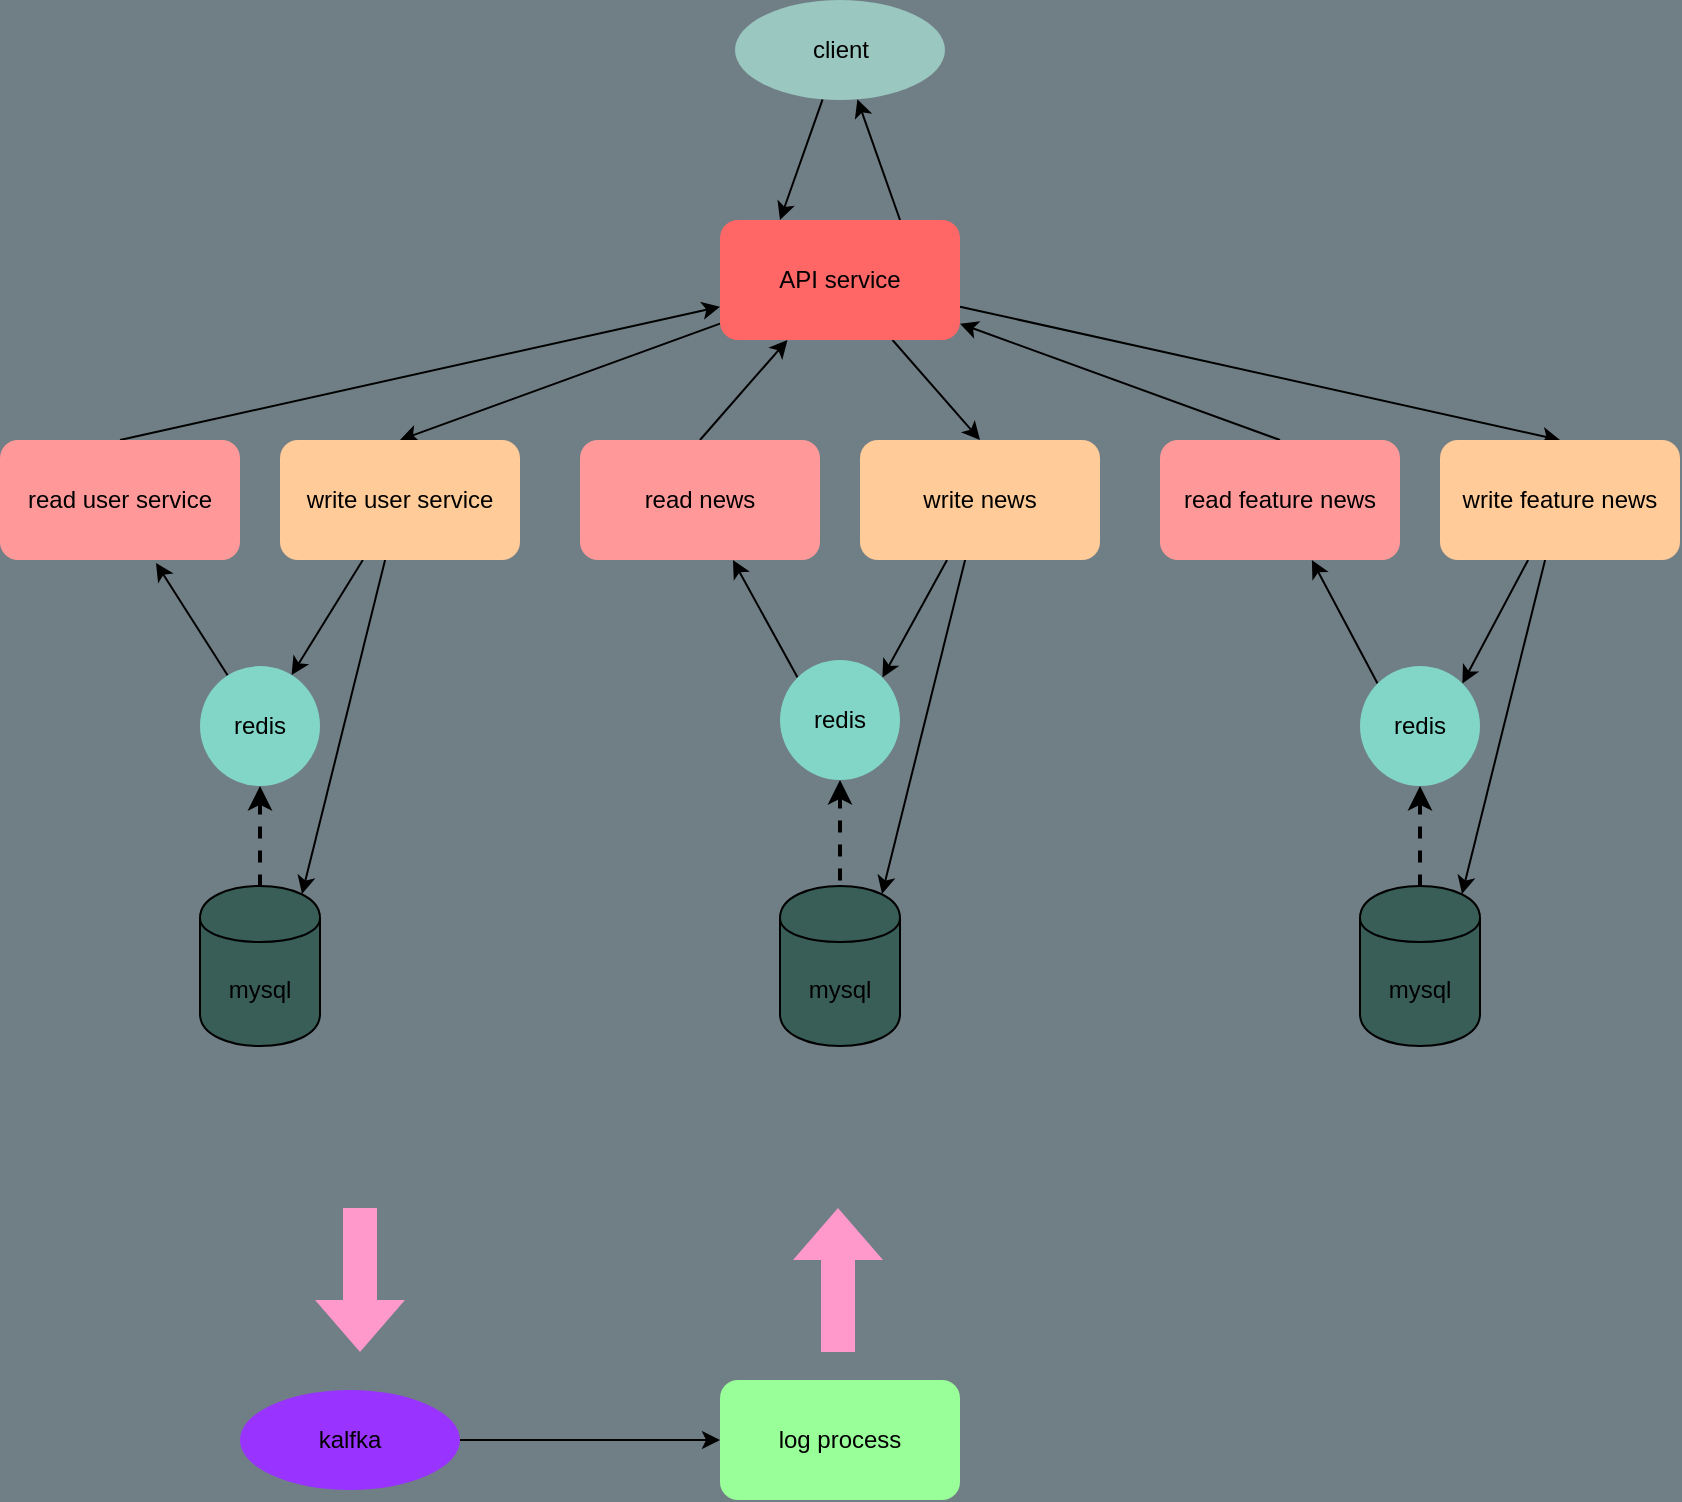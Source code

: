 <mxfile version="12.3.2" type="device" pages="1"><diagram id="6a731a19-8d31-9384-78a2-239565b7b9f0" name="Page-1"><mxGraphModel dx="904" dy="659" grid="1" gridSize="10" guides="1" tooltips="1" connect="1" arrows="1" fold="1" page="1" pageScale="1" pageWidth="1390" pageHeight="980" background="#707E86" math="0" shadow="0"><root><mxCell id="0"/><mxCell id="1" parent="0"/><mxCell id="vKZXWOG4II6YXluyUBqf-16" style="edgeStyle=none;rounded=0;orthogonalLoop=1;jettySize=auto;html=1;entryX=0.25;entryY=0;entryDx=0;entryDy=0;" edge="1" parent="1" source="vKZXWOG4II6YXluyUBqf-13" target="vKZXWOG4II6YXluyUBqf-14"><mxGeometry relative="1" as="geometry"/></mxCell><mxCell id="vKZXWOG4II6YXluyUBqf-13" value="client" style="ellipse;whiteSpace=wrap;html=1;rounded=1;strokeColor=none;fillColor=#9AC7BF;" vertex="1" parent="1"><mxGeometry x="507.5" y="80" width="105" height="50" as="geometry"/></mxCell><mxCell id="vKZXWOG4II6YXluyUBqf-17" style="edgeStyle=none;rounded=0;orthogonalLoop=1;jettySize=auto;html=1;exitX=0.75;exitY=0;exitDx=0;exitDy=0;" edge="1" parent="1" source="vKZXWOG4II6YXluyUBqf-14" target="vKZXWOG4II6YXluyUBqf-13"><mxGeometry relative="1" as="geometry"/></mxCell><mxCell id="vKZXWOG4II6YXluyUBqf-42" style="edgeStyle=none;rounded=0;orthogonalLoop=1;jettySize=auto;html=1;entryX=0.5;entryY=0;entryDx=0;entryDy=0;startArrow=classic;startFill=1;endArrow=none;endFill=0;" edge="1" parent="1" source="vKZXWOG4II6YXluyUBqf-14" target="vKZXWOG4II6YXluyUBqf-29"><mxGeometry relative="1" as="geometry"/></mxCell><mxCell id="vKZXWOG4II6YXluyUBqf-57" style="edgeStyle=none;rounded=0;orthogonalLoop=1;jettySize=auto;html=1;entryX=0.5;entryY=0;entryDx=0;entryDy=0;startArrow=none;startFill=0;endArrow=classic;endFill=1;strokeWidth=1;" edge="1" parent="1" source="vKZXWOG4II6YXluyUBqf-14" target="vKZXWOG4II6YXluyUBqf-52"><mxGeometry relative="1" as="geometry"/></mxCell><mxCell id="vKZXWOG4II6YXluyUBqf-58" style="edgeStyle=none;rounded=0;orthogonalLoop=1;jettySize=auto;html=1;entryX=0.5;entryY=0;entryDx=0;entryDy=0;startArrow=classic;startFill=1;endArrow=none;endFill=0;strokeWidth=1;" edge="1" parent="1" source="vKZXWOG4II6YXluyUBqf-14" target="vKZXWOG4II6YXluyUBqf-18"><mxGeometry relative="1" as="geometry"/></mxCell><mxCell id="vKZXWOG4II6YXluyUBqf-59" style="edgeStyle=none;rounded=0;orthogonalLoop=1;jettySize=auto;html=1;entryX=0.5;entryY=0;entryDx=0;entryDy=0;startArrow=none;startFill=0;endArrow=classic;endFill=1;strokeWidth=1;" edge="1" parent="1" source="vKZXWOG4II6YXluyUBqf-14" target="vKZXWOG4II6YXluyUBqf-54"><mxGeometry relative="1" as="geometry"/></mxCell><mxCell id="vKZXWOG4II6YXluyUBqf-60" style="edgeStyle=none;rounded=0;orthogonalLoop=1;jettySize=auto;html=1;entryX=0.5;entryY=0;entryDx=0;entryDy=0;startArrow=classic;startFill=1;endArrow=none;endFill=0;strokeWidth=1;" edge="1" parent="1" source="vKZXWOG4II6YXluyUBqf-14" target="vKZXWOG4II6YXluyUBqf-36"><mxGeometry relative="1" as="geometry"/></mxCell><mxCell id="vKZXWOG4II6YXluyUBqf-61" style="edgeStyle=none;rounded=0;orthogonalLoop=1;jettySize=auto;html=1;entryX=0.5;entryY=0;entryDx=0;entryDy=0;startArrow=none;startFill=0;endArrow=classic;endFill=1;strokeWidth=1;" edge="1" parent="1" source="vKZXWOG4II6YXluyUBqf-14" target="vKZXWOG4II6YXluyUBqf-53"><mxGeometry relative="1" as="geometry"/></mxCell><mxCell id="vKZXWOG4II6YXluyUBqf-14" value="API service" style="rounded=1;whiteSpace=wrap;html=1;fillColor=#FF6666;strokeColor=none;" vertex="1" parent="1"><mxGeometry x="500" y="190" width="120" height="60" as="geometry"/></mxCell><mxCell id="vKZXWOG4II6YXluyUBqf-44" style="edgeStyle=none;rounded=0;orthogonalLoop=1;jettySize=auto;html=1;exitX=0.65;exitY=1.025;exitDx=0;exitDy=0;startArrow=classic;startFill=1;endArrow=none;endFill=0;strokeWidth=1;exitPerimeter=0;" edge="1" parent="1" source="vKZXWOG4II6YXluyUBqf-18" target="vKZXWOG4II6YXluyUBqf-22"><mxGeometry relative="1" as="geometry"/></mxCell><mxCell id="vKZXWOG4II6YXluyUBqf-18" value="read user service" style="rounded=1;whiteSpace=wrap;html=1;fillColor=#FF9999;strokeColor=none;" vertex="1" parent="1"><mxGeometry x="140" y="300" width="120" height="60" as="geometry"/></mxCell><mxCell id="vKZXWOG4II6YXluyUBqf-21" value="mysql" style="shape=cylinder;whiteSpace=wrap;html=1;boundedLbl=1;backgroundOutline=1;rounded=1;fillColor=#395E58;strokeColor=#000000;" vertex="1" parent="1"><mxGeometry x="240" y="523" width="60" height="80" as="geometry"/></mxCell><mxCell id="vKZXWOG4II6YXluyUBqf-47" style="edgeStyle=none;rounded=0;orthogonalLoop=1;jettySize=auto;html=1;entryX=0.5;entryY=0;entryDx=0;entryDy=0;startArrow=classic;startFill=1;endArrow=none;endFill=0;dashed=1;strokeWidth=2;" edge="1" parent="1" source="vKZXWOG4II6YXluyUBqf-22" target="vKZXWOG4II6YXluyUBqf-21"><mxGeometry relative="1" as="geometry"/></mxCell><mxCell id="vKZXWOG4II6YXluyUBqf-22" value="redis" style="ellipse;whiteSpace=wrap;html=1;aspect=fixed;rounded=1;fillColor=#81D6C7;strokeColor=none;" vertex="1" parent="1"><mxGeometry x="240" y="413" width="60" height="60" as="geometry"/></mxCell><mxCell id="vKZXWOG4II6YXluyUBqf-45" style="edgeStyle=none;rounded=0;orthogonalLoop=1;jettySize=auto;html=1;entryX=0;entryY=0;entryDx=0;entryDy=0;startArrow=classic;startFill=1;endArrow=none;endFill=0;strokeWidth=1;" edge="1" parent="1" source="vKZXWOG4II6YXluyUBqf-29" target="vKZXWOG4II6YXluyUBqf-34"><mxGeometry relative="1" as="geometry"/></mxCell><mxCell id="vKZXWOG4II6YXluyUBqf-29" value="read news" style="rounded=1;whiteSpace=wrap;html=1;fillColor=#FF9999;strokeColor=none;" vertex="1" parent="1"><mxGeometry x="430" y="300" width="120" height="60" as="geometry"/></mxCell><mxCell id="vKZXWOG4II6YXluyUBqf-30" value="mysql" style="shape=cylinder;whiteSpace=wrap;html=1;boundedLbl=1;backgroundOutline=1;rounded=1;fillColor=#395E58;strokeColor=#000000;" vertex="1" parent="1"><mxGeometry x="530" y="523" width="60" height="80" as="geometry"/></mxCell><mxCell id="vKZXWOG4II6YXluyUBqf-49" style="edgeStyle=none;rounded=0;orthogonalLoop=1;jettySize=auto;html=1;entryX=0.5;entryY=0;entryDx=0;entryDy=0;dashed=1;startArrow=classic;startFill=1;endArrow=none;endFill=0;strokeWidth=2;" edge="1" parent="1" source="vKZXWOG4II6YXluyUBqf-34" target="vKZXWOG4II6YXluyUBqf-30"><mxGeometry relative="1" as="geometry"/></mxCell><mxCell id="vKZXWOG4II6YXluyUBqf-34" value="redis" style="ellipse;whiteSpace=wrap;html=1;aspect=fixed;rounded=1;fillColor=#81D6C7;strokeColor=none;" vertex="1" parent="1"><mxGeometry x="530" y="410" width="60" height="60" as="geometry"/></mxCell><mxCell id="vKZXWOG4II6YXluyUBqf-46" style="edgeStyle=none;rounded=0;orthogonalLoop=1;jettySize=auto;html=1;entryX=0;entryY=0;entryDx=0;entryDy=0;startArrow=classic;startFill=1;endArrow=none;endFill=0;strokeWidth=1;" edge="1" parent="1" source="vKZXWOG4II6YXluyUBqf-36" target="vKZXWOG4II6YXluyUBqf-41"><mxGeometry relative="1" as="geometry"/></mxCell><mxCell id="vKZXWOG4II6YXluyUBqf-36" value="read feature news" style="rounded=1;whiteSpace=wrap;html=1;fillColor=#FF9999;strokeColor=none;" vertex="1" parent="1"><mxGeometry x="720" y="300" width="120" height="60" as="geometry"/></mxCell><mxCell id="vKZXWOG4II6YXluyUBqf-37" value="mysql" style="shape=cylinder;whiteSpace=wrap;html=1;boundedLbl=1;backgroundOutline=1;rounded=1;fillColor=#395E58;strokeColor=#000000;" vertex="1" parent="1"><mxGeometry x="820" y="523" width="60" height="80" as="geometry"/></mxCell><mxCell id="vKZXWOG4II6YXluyUBqf-50" style="edgeStyle=none;rounded=0;orthogonalLoop=1;jettySize=auto;html=1;entryX=0.5;entryY=0;entryDx=0;entryDy=0;dashed=1;startArrow=classic;startFill=1;endArrow=none;endFill=0;strokeWidth=2;" edge="1" parent="1" source="vKZXWOG4II6YXluyUBqf-41" target="vKZXWOG4II6YXluyUBqf-37"><mxGeometry relative="1" as="geometry"/></mxCell><mxCell id="vKZXWOG4II6YXluyUBqf-41" value="redis" style="ellipse;whiteSpace=wrap;html=1;aspect=fixed;rounded=1;fillColor=#81D6C7;strokeColor=none;" vertex="1" parent="1"><mxGeometry x="820" y="413" width="60" height="60" as="geometry"/></mxCell><mxCell id="vKZXWOG4II6YXluyUBqf-51" style="edgeStyle=none;rounded=0;orthogonalLoop=1;jettySize=auto;html=1;exitX=0;exitY=0.5;exitDx=0;exitDy=0;dashed=1;startArrow=none;startFill=0;endArrow=openThin;endFill=0;strokeWidth=2;" edge="1" parent="1" source="vKZXWOG4II6YXluyUBqf-29" target="vKZXWOG4II6YXluyUBqf-29"><mxGeometry relative="1" as="geometry"/></mxCell><mxCell id="vKZXWOG4II6YXluyUBqf-62" style="edgeStyle=none;rounded=0;orthogonalLoop=1;jettySize=auto;html=1;startArrow=none;startFill=0;endArrow=classic;endFill=1;strokeWidth=1;" edge="1" parent="1" source="vKZXWOG4II6YXluyUBqf-52" target="vKZXWOG4II6YXluyUBqf-22"><mxGeometry relative="1" as="geometry"/></mxCell><mxCell id="vKZXWOG4II6YXluyUBqf-63" style="edgeStyle=none;rounded=0;orthogonalLoop=1;jettySize=auto;html=1;entryX=0.85;entryY=0.05;entryDx=0;entryDy=0;entryPerimeter=0;startArrow=none;startFill=0;endArrow=classic;endFill=1;strokeWidth=1;" edge="1" parent="1" source="vKZXWOG4II6YXluyUBqf-52" target="vKZXWOG4II6YXluyUBqf-21"><mxGeometry relative="1" as="geometry"/></mxCell><mxCell id="vKZXWOG4II6YXluyUBqf-52" value="&lt;span style=&quot;white-space: normal&quot;&gt;write user service&lt;/span&gt;" style="rounded=1;whiteSpace=wrap;html=1;strokeColor=none;fillColor=#FFCC99;" vertex="1" parent="1"><mxGeometry x="280" y="300" width="120" height="60" as="geometry"/></mxCell><mxCell id="vKZXWOG4II6YXluyUBqf-66" style="edgeStyle=none;rounded=0;orthogonalLoop=1;jettySize=auto;html=1;entryX=1;entryY=0;entryDx=0;entryDy=0;startArrow=none;startFill=0;endArrow=classic;endFill=1;strokeWidth=1;" edge="1" parent="1" source="vKZXWOG4II6YXluyUBqf-53" target="vKZXWOG4II6YXluyUBqf-41"><mxGeometry relative="1" as="geometry"/></mxCell><mxCell id="vKZXWOG4II6YXluyUBqf-67" style="edgeStyle=none;rounded=0;orthogonalLoop=1;jettySize=auto;html=1;entryX=0.85;entryY=0.05;entryDx=0;entryDy=0;entryPerimeter=0;startArrow=none;startFill=0;endArrow=classic;endFill=1;strokeWidth=1;" edge="1" parent="1" source="vKZXWOG4II6YXluyUBqf-53" target="vKZXWOG4II6YXluyUBqf-37"><mxGeometry relative="1" as="geometry"/></mxCell><mxCell id="vKZXWOG4II6YXluyUBqf-53" value="write feature news" style="rounded=1;whiteSpace=wrap;html=1;strokeColor=none;fillColor=#FFCC99;" vertex="1" parent="1"><mxGeometry x="860" y="300" width="120" height="60" as="geometry"/></mxCell><mxCell id="vKZXWOG4II6YXluyUBqf-64" style="edgeStyle=none;rounded=0;orthogonalLoop=1;jettySize=auto;html=1;entryX=0.85;entryY=0.05;entryDx=0;entryDy=0;entryPerimeter=0;startArrow=none;startFill=0;endArrow=classic;endFill=1;strokeWidth=1;" edge="1" parent="1" source="vKZXWOG4II6YXluyUBqf-54" target="vKZXWOG4II6YXluyUBqf-30"><mxGeometry relative="1" as="geometry"/></mxCell><mxCell id="vKZXWOG4II6YXluyUBqf-65" style="edgeStyle=none;rounded=0;orthogonalLoop=1;jettySize=auto;html=1;entryX=1;entryY=0;entryDx=0;entryDy=0;startArrow=none;startFill=0;endArrow=classic;endFill=1;strokeWidth=1;" edge="1" parent="1" source="vKZXWOG4II6YXluyUBqf-54" target="vKZXWOG4II6YXluyUBqf-34"><mxGeometry relative="1" as="geometry"/></mxCell><mxCell id="vKZXWOG4II6YXluyUBqf-54" value="write news" style="rounded=1;whiteSpace=wrap;html=1;strokeColor=none;fillColor=#FFCC99;" vertex="1" parent="1"><mxGeometry x="570" y="300" width="120" height="60" as="geometry"/></mxCell><mxCell id="vKZXWOG4II6YXluyUBqf-68" value="&lt;span style=&quot;white-space: normal&quot;&gt;log process&lt;br&gt;&lt;/span&gt;" style="rounded=1;whiteSpace=wrap;html=1;strokeColor=none;fillColor=#99FF99;" vertex="1" parent="1"><mxGeometry x="500" y="770" width="120" height="60" as="geometry"/></mxCell><mxCell id="vKZXWOG4II6YXluyUBqf-70" value="" style="shape=flexArrow;endArrow=block;startArrow=none;html=1;strokeWidth=8;fillColor=#FF99CC;strokeColor=none;endFill=0;startFill=0;" edge="1" parent="1"><mxGeometry width="50" height="50" relative="1" as="geometry"><mxPoint x="559" y="760" as="sourcePoint"/><mxPoint x="559" y="680" as="targetPoint"/></mxGeometry></mxCell><mxCell id="vKZXWOG4II6YXluyUBqf-73" style="edgeStyle=none;rounded=0;orthogonalLoop=1;jettySize=auto;html=1;exitX=1;exitY=0.5;exitDx=0;exitDy=0;entryX=0;entryY=0.5;entryDx=0;entryDy=0;startArrow=none;startFill=0;endArrow=classic;endFill=1;strokeWidth=1;fillColor=#FF99CC;" edge="1" parent="1" source="vKZXWOG4II6YXluyUBqf-72" target="vKZXWOG4II6YXluyUBqf-68"><mxGeometry relative="1" as="geometry"/></mxCell><mxCell id="vKZXWOG4II6YXluyUBqf-72" value="kalfka" style="ellipse;whiteSpace=wrap;html=1;rounded=1;strokeColor=none;fillColor=#9933FF;" vertex="1" parent="1"><mxGeometry x="260" y="775" width="110" height="50" as="geometry"/></mxCell><mxCell id="vKZXWOG4II6YXluyUBqf-74" value="" style="shape=flexArrow;endArrow=none;startArrow=block;html=1;strokeWidth=8;fillColor=#FF99CC;strokeColor=none;endFill=0;startFill=0;" edge="1" parent="1"><mxGeometry width="50" height="50" relative="1" as="geometry"><mxPoint x="320" y="760.0" as="sourcePoint"/><mxPoint x="320" y="680" as="targetPoint"/></mxGeometry></mxCell></root></mxGraphModel></diagram></mxfile>
